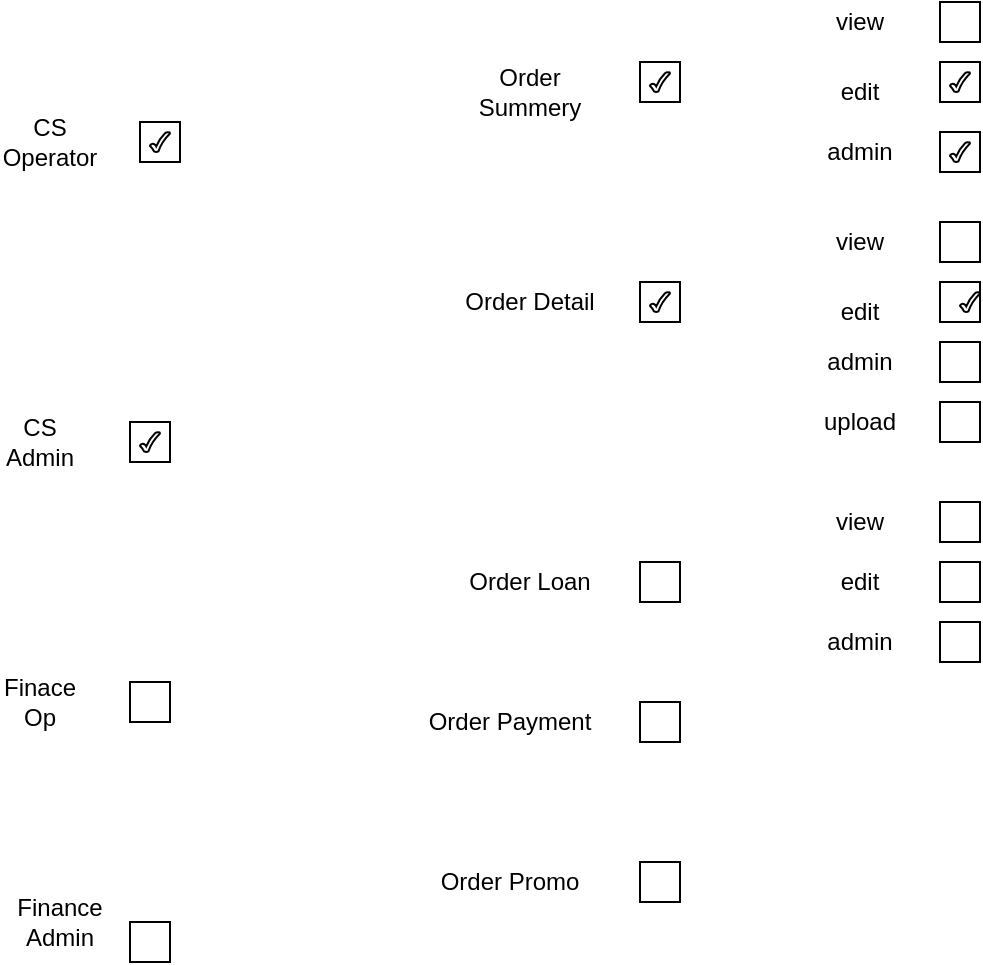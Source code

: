<mxfile version="13.6.9" type="github">
  <diagram id="HzUUfRSB4Igp9ei8tjWV" name="Page-1">
    <mxGraphModel dx="1264" dy="563" grid="1" gridSize="10" guides="1" tooltips="1" connect="1" arrows="1" fold="1" page="1" pageScale="1" pageWidth="827" pageHeight="1169" math="0" shadow="0">
      <root>
        <mxCell id="0" />
        <mxCell id="1" parent="0" />
        <mxCell id="xUwn8GAPl0niTqzYPcF8-1" value="" style="rounded=0;whiteSpace=wrap;html=1;" vertex="1" parent="1">
          <mxGeometry x="90" y="130" width="20" height="20" as="geometry" />
        </mxCell>
        <mxCell id="xUwn8GAPl0niTqzYPcF8-2" value="" style="verticalLabelPosition=bottom;verticalAlign=top;html=1;shape=mxgraph.basic.tick" vertex="1" parent="1">
          <mxGeometry x="95" y="135" width="10" height="10" as="geometry" />
        </mxCell>
        <mxCell id="xUwn8GAPl0niTqzYPcF8-3" value="" style="rounded=0;whiteSpace=wrap;html=1;" vertex="1" parent="1">
          <mxGeometry x="85" y="280" width="20" height="20" as="geometry" />
        </mxCell>
        <mxCell id="xUwn8GAPl0niTqzYPcF8-5" value="" style="rounded=0;whiteSpace=wrap;html=1;" vertex="1" parent="1">
          <mxGeometry x="490" y="380" width="20" height="20" as="geometry" />
        </mxCell>
        <mxCell id="xUwn8GAPl0niTqzYPcF8-6" value="" style="rounded=0;whiteSpace=wrap;html=1;" vertex="1" parent="1">
          <mxGeometry x="490" y="350" width="20" height="20" as="geometry" />
        </mxCell>
        <mxCell id="xUwn8GAPl0niTqzYPcF8-7" value="" style="rounded=0;whiteSpace=wrap;html=1;" vertex="1" parent="1">
          <mxGeometry x="490" y="320" width="20" height="20" as="geometry" />
        </mxCell>
        <mxCell id="xUwn8GAPl0niTqzYPcF8-8" value="" style="rounded=0;whiteSpace=wrap;html=1;" vertex="1" parent="1">
          <mxGeometry x="490" y="270" width="20" height="20" as="geometry" />
        </mxCell>
        <mxCell id="xUwn8GAPl0niTqzYPcF8-9" value="" style="rounded=0;whiteSpace=wrap;html=1;" vertex="1" parent="1">
          <mxGeometry x="490" y="240" width="20" height="20" as="geometry" />
        </mxCell>
        <mxCell id="xUwn8GAPl0niTqzYPcF8-10" value="" style="rounded=0;whiteSpace=wrap;html=1;" vertex="1" parent="1">
          <mxGeometry x="490" y="210" width="20" height="20" as="geometry" />
        </mxCell>
        <mxCell id="xUwn8GAPl0niTqzYPcF8-11" value="" style="rounded=0;whiteSpace=wrap;html=1;" vertex="1" parent="1">
          <mxGeometry x="490" y="180" width="20" height="20" as="geometry" />
        </mxCell>
        <mxCell id="xUwn8GAPl0niTqzYPcF8-12" value="" style="rounded=0;whiteSpace=wrap;html=1;" vertex="1" parent="1">
          <mxGeometry x="490" y="135" width="20" height="20" as="geometry" />
        </mxCell>
        <mxCell id="xUwn8GAPl0niTqzYPcF8-13" value="" style="rounded=0;whiteSpace=wrap;html=1;" vertex="1" parent="1">
          <mxGeometry x="490" y="100" width="20" height="20" as="geometry" />
        </mxCell>
        <mxCell id="xUwn8GAPl0niTqzYPcF8-14" value="" style="rounded=0;whiteSpace=wrap;html=1;" vertex="1" parent="1">
          <mxGeometry x="490" y="70" width="20" height="20" as="geometry" />
        </mxCell>
        <mxCell id="xUwn8GAPl0niTqzYPcF8-15" value="" style="rounded=0;whiteSpace=wrap;html=1;" vertex="1" parent="1">
          <mxGeometry x="340" y="420" width="20" height="20" as="geometry" />
        </mxCell>
        <mxCell id="xUwn8GAPl0niTqzYPcF8-16" value="" style="rounded=0;whiteSpace=wrap;html=1;" vertex="1" parent="1">
          <mxGeometry x="340" y="350" width="20" height="20" as="geometry" />
        </mxCell>
        <mxCell id="xUwn8GAPl0niTqzYPcF8-17" value="" style="rounded=0;whiteSpace=wrap;html=1;" vertex="1" parent="1">
          <mxGeometry x="340" y="500" width="20" height="20" as="geometry" />
        </mxCell>
        <mxCell id="xUwn8GAPl0niTqzYPcF8-18" value="" style="rounded=0;whiteSpace=wrap;html=1;" vertex="1" parent="1">
          <mxGeometry x="340" y="210" width="20" height="20" as="geometry" />
        </mxCell>
        <mxCell id="xUwn8GAPl0niTqzYPcF8-19" value="" style="rounded=0;whiteSpace=wrap;html=1;" vertex="1" parent="1">
          <mxGeometry x="340" y="100" width="20" height="20" as="geometry" />
        </mxCell>
        <mxCell id="xUwn8GAPl0niTqzYPcF8-20" value="" style="rounded=0;whiteSpace=wrap;html=1;" vertex="1" parent="1">
          <mxGeometry x="85" y="530" width="20" height="20" as="geometry" />
        </mxCell>
        <mxCell id="xUwn8GAPl0niTqzYPcF8-21" value="" style="rounded=0;whiteSpace=wrap;html=1;" vertex="1" parent="1">
          <mxGeometry x="85" y="410" width="20" height="20" as="geometry" />
        </mxCell>
        <mxCell id="xUwn8GAPl0niTqzYPcF8-55" value="" style="verticalLabelPosition=bottom;verticalAlign=top;html=1;shape=mxgraph.basic.tick" vertex="1" parent="1">
          <mxGeometry x="345" y="105" width="10" height="10" as="geometry" />
        </mxCell>
        <mxCell id="xUwn8GAPl0niTqzYPcF8-56" value="" style="verticalLabelPosition=bottom;verticalAlign=top;html=1;shape=mxgraph.basic.tick" vertex="1" parent="1">
          <mxGeometry x="500" y="215" width="10" height="10" as="geometry" />
        </mxCell>
        <mxCell id="xUwn8GAPl0niTqzYPcF8-57" value="" style="verticalLabelPosition=bottom;verticalAlign=top;html=1;shape=mxgraph.basic.tick" vertex="1" parent="1">
          <mxGeometry x="495" y="140" width="10" height="10" as="geometry" />
        </mxCell>
        <mxCell id="xUwn8GAPl0niTqzYPcF8-58" value="" style="verticalLabelPosition=bottom;verticalAlign=top;html=1;shape=mxgraph.basic.tick" vertex="1" parent="1">
          <mxGeometry x="495" y="105" width="10" height="10" as="geometry" />
        </mxCell>
        <mxCell id="xUwn8GAPl0niTqzYPcF8-59" value="" style="verticalLabelPosition=bottom;verticalAlign=top;html=1;shape=mxgraph.basic.tick" vertex="1" parent="1">
          <mxGeometry x="345" y="215" width="10" height="10" as="geometry" />
        </mxCell>
        <mxCell id="xUwn8GAPl0niTqzYPcF8-60" value="" style="verticalLabelPosition=bottom;verticalAlign=top;html=1;shape=mxgraph.basic.tick" vertex="1" parent="1">
          <mxGeometry x="90" y="285" width="10" height="10" as="geometry" />
        </mxCell>
        <mxCell id="xUwn8GAPl0niTqzYPcF8-81" value="CS Operator" style="text;html=1;strokeColor=none;fillColor=none;align=center;verticalAlign=middle;whiteSpace=wrap;rounded=0;" vertex="1" parent="1">
          <mxGeometry x="20" y="130" width="50" height="20" as="geometry" />
        </mxCell>
        <mxCell id="xUwn8GAPl0niTqzYPcF8-82" value="CS Admin" style="text;html=1;strokeColor=none;fillColor=none;align=center;verticalAlign=middle;whiteSpace=wrap;rounded=0;" vertex="1" parent="1">
          <mxGeometry x="20" y="280" width="40" height="20" as="geometry" />
        </mxCell>
        <mxCell id="xUwn8GAPl0niTqzYPcF8-83" value="Finace Op" style="text;html=1;strokeColor=none;fillColor=none;align=center;verticalAlign=middle;whiteSpace=wrap;rounded=0;" vertex="1" parent="1">
          <mxGeometry x="20" y="410" width="40" height="20" as="geometry" />
        </mxCell>
        <mxCell id="xUwn8GAPl0niTqzYPcF8-84" value="Finance Admin" style="text;html=1;strokeColor=none;fillColor=none;align=center;verticalAlign=middle;whiteSpace=wrap;rounded=0;" vertex="1" parent="1">
          <mxGeometry x="30" y="520" width="40" height="20" as="geometry" />
        </mxCell>
        <mxCell id="xUwn8GAPl0niTqzYPcF8-85" value="Order Summery" style="text;html=1;strokeColor=none;fillColor=none;align=center;verticalAlign=middle;whiteSpace=wrap;rounded=0;" vertex="1" parent="1">
          <mxGeometry x="250" y="105" width="70" height="20" as="geometry" />
        </mxCell>
        <mxCell id="xUwn8GAPl0niTqzYPcF8-86" value="Order Detail" style="text;html=1;strokeColor=none;fillColor=none;align=center;verticalAlign=middle;whiteSpace=wrap;rounded=0;" vertex="1" parent="1">
          <mxGeometry x="250" y="210" width="70" height="20" as="geometry" />
        </mxCell>
        <mxCell id="xUwn8GAPl0niTqzYPcF8-87" value="Order Loan" style="text;html=1;strokeColor=none;fillColor=none;align=center;verticalAlign=middle;whiteSpace=wrap;rounded=0;" vertex="1" parent="1">
          <mxGeometry x="250" y="350" width="70" height="20" as="geometry" />
        </mxCell>
        <mxCell id="xUwn8GAPl0niTqzYPcF8-88" value="Order Payment" style="text;html=1;strokeColor=none;fillColor=none;align=center;verticalAlign=middle;whiteSpace=wrap;rounded=0;" vertex="1" parent="1">
          <mxGeometry x="230" y="420" width="90" height="20" as="geometry" />
        </mxCell>
        <mxCell id="xUwn8GAPl0niTqzYPcF8-89" value="Order Promo" style="text;html=1;strokeColor=none;fillColor=none;align=center;verticalAlign=middle;whiteSpace=wrap;rounded=0;" vertex="1" parent="1">
          <mxGeometry x="230" y="500" width="90" height="20" as="geometry" />
        </mxCell>
        <mxCell id="xUwn8GAPl0niTqzYPcF8-90" value="view" style="text;html=1;strokeColor=none;fillColor=none;align=center;verticalAlign=middle;whiteSpace=wrap;rounded=0;" vertex="1" parent="1">
          <mxGeometry x="430" y="70" width="40" height="20" as="geometry" />
        </mxCell>
        <mxCell id="xUwn8GAPl0niTqzYPcF8-91" value="edit" style="text;html=1;strokeColor=none;fillColor=none;align=center;verticalAlign=middle;whiteSpace=wrap;rounded=0;" vertex="1" parent="1">
          <mxGeometry x="430" y="105" width="40" height="20" as="geometry" />
        </mxCell>
        <mxCell id="xUwn8GAPl0niTqzYPcF8-92" value="admin" style="text;html=1;strokeColor=none;fillColor=none;align=center;verticalAlign=middle;whiteSpace=wrap;rounded=0;" vertex="1" parent="1">
          <mxGeometry x="430" y="135" width="40" height="20" as="geometry" />
        </mxCell>
        <mxCell id="xUwn8GAPl0niTqzYPcF8-94" value="view" style="text;html=1;strokeColor=none;fillColor=none;align=center;verticalAlign=middle;whiteSpace=wrap;rounded=0;" vertex="1" parent="1">
          <mxGeometry x="430" y="180" width="40" height="20" as="geometry" />
        </mxCell>
        <mxCell id="xUwn8GAPl0niTqzYPcF8-95" value="edit" style="text;html=1;strokeColor=none;fillColor=none;align=center;verticalAlign=middle;whiteSpace=wrap;rounded=0;" vertex="1" parent="1">
          <mxGeometry x="430" y="215" width="40" height="20" as="geometry" />
        </mxCell>
        <mxCell id="xUwn8GAPl0niTqzYPcF8-96" value="admin" style="text;html=1;strokeColor=none;fillColor=none;align=center;verticalAlign=middle;whiteSpace=wrap;rounded=0;" vertex="1" parent="1">
          <mxGeometry x="430" y="240" width="40" height="20" as="geometry" />
        </mxCell>
        <mxCell id="xUwn8GAPl0niTqzYPcF8-97" value="upload" style="text;html=1;strokeColor=none;fillColor=none;align=center;verticalAlign=middle;whiteSpace=wrap;rounded=0;" vertex="1" parent="1">
          <mxGeometry x="430" y="270" width="40" height="20" as="geometry" />
        </mxCell>
        <mxCell id="xUwn8GAPl0niTqzYPcF8-98" value="view" style="text;html=1;strokeColor=none;fillColor=none;align=center;verticalAlign=middle;whiteSpace=wrap;rounded=0;" vertex="1" parent="1">
          <mxGeometry x="430" y="320" width="40" height="20" as="geometry" />
        </mxCell>
        <mxCell id="xUwn8GAPl0niTqzYPcF8-99" value="edit" style="text;html=1;strokeColor=none;fillColor=none;align=center;verticalAlign=middle;whiteSpace=wrap;rounded=0;" vertex="1" parent="1">
          <mxGeometry x="430" y="350" width="40" height="20" as="geometry" />
        </mxCell>
        <mxCell id="xUwn8GAPl0niTqzYPcF8-100" value="admin" style="text;html=1;strokeColor=none;fillColor=none;align=center;verticalAlign=middle;whiteSpace=wrap;rounded=0;" vertex="1" parent="1">
          <mxGeometry x="430" y="380" width="40" height="20" as="geometry" />
        </mxCell>
        <mxCell id="xUwn8GAPl0niTqzYPcF8-101" style="edgeStyle=orthogonalEdgeStyle;rounded=0;orthogonalLoop=1;jettySize=auto;html=1;exitX=0.5;exitY=1;exitDx=0;exitDy=0;" edge="1" parent="1" source="xUwn8GAPl0niTqzYPcF8-100" target="xUwn8GAPl0niTqzYPcF8-100">
          <mxGeometry relative="1" as="geometry" />
        </mxCell>
      </root>
    </mxGraphModel>
  </diagram>
</mxfile>
